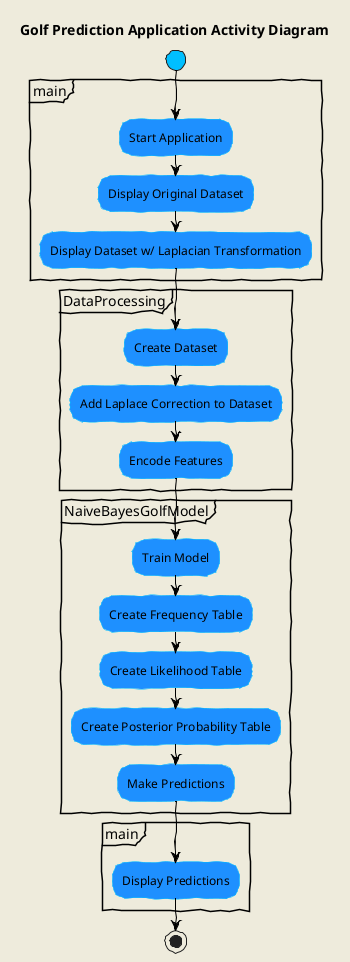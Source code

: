@startuml NaiveBayesActivityDiagram
skinparam backgroundColor #EEEBDC
skinparam handwritten true
skinparam activity {
    StartColor DeepSkyBlue
    EndColor DeepSkyBlue
    BackgroundColor DodgerBlue
    BorderColor DeepSkyBlue
    ArrowColor black
}

title Golf Prediction Application Activity Diagram

start

partition main {
    :Start Application;
    :Display Original Dataset;
    :Display Dataset w/ Laplacian Transformation;
}

partition DataProcessing {
    :Create Dataset;
    :Add Laplace Correction to Dataset;
    :Encode Features;
}

partition NaiveBayesGolfModel {
    :Train Model;
    :Create Frequency Table;
    :Create Likelihood Table;
    :Create Posterior Probability Table;
    :Make Predictions;
}

partition main {
    :Display Predictions;
}

stop

@enduml
